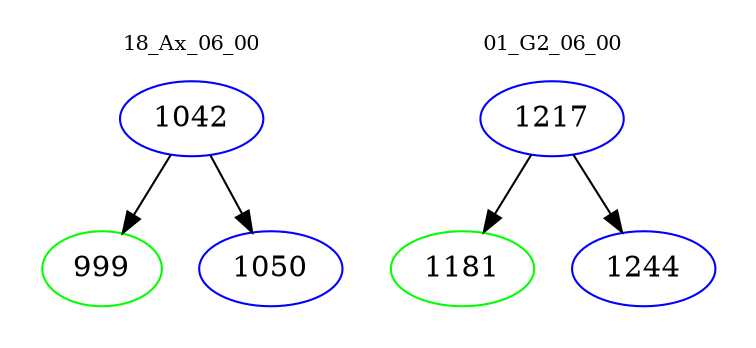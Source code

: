 digraph{
subgraph cluster_0 {
color = white
label = "18_Ax_06_00";
fontsize=10;
T0_1042 [label="1042", color="blue"]
T0_1042 -> T0_999 [color="black"]
T0_999 [label="999", color="green"]
T0_1042 -> T0_1050 [color="black"]
T0_1050 [label="1050", color="blue"]
}
subgraph cluster_1 {
color = white
label = "01_G2_06_00";
fontsize=10;
T1_1217 [label="1217", color="blue"]
T1_1217 -> T1_1181 [color="black"]
T1_1181 [label="1181", color="green"]
T1_1217 -> T1_1244 [color="black"]
T1_1244 [label="1244", color="blue"]
}
}
